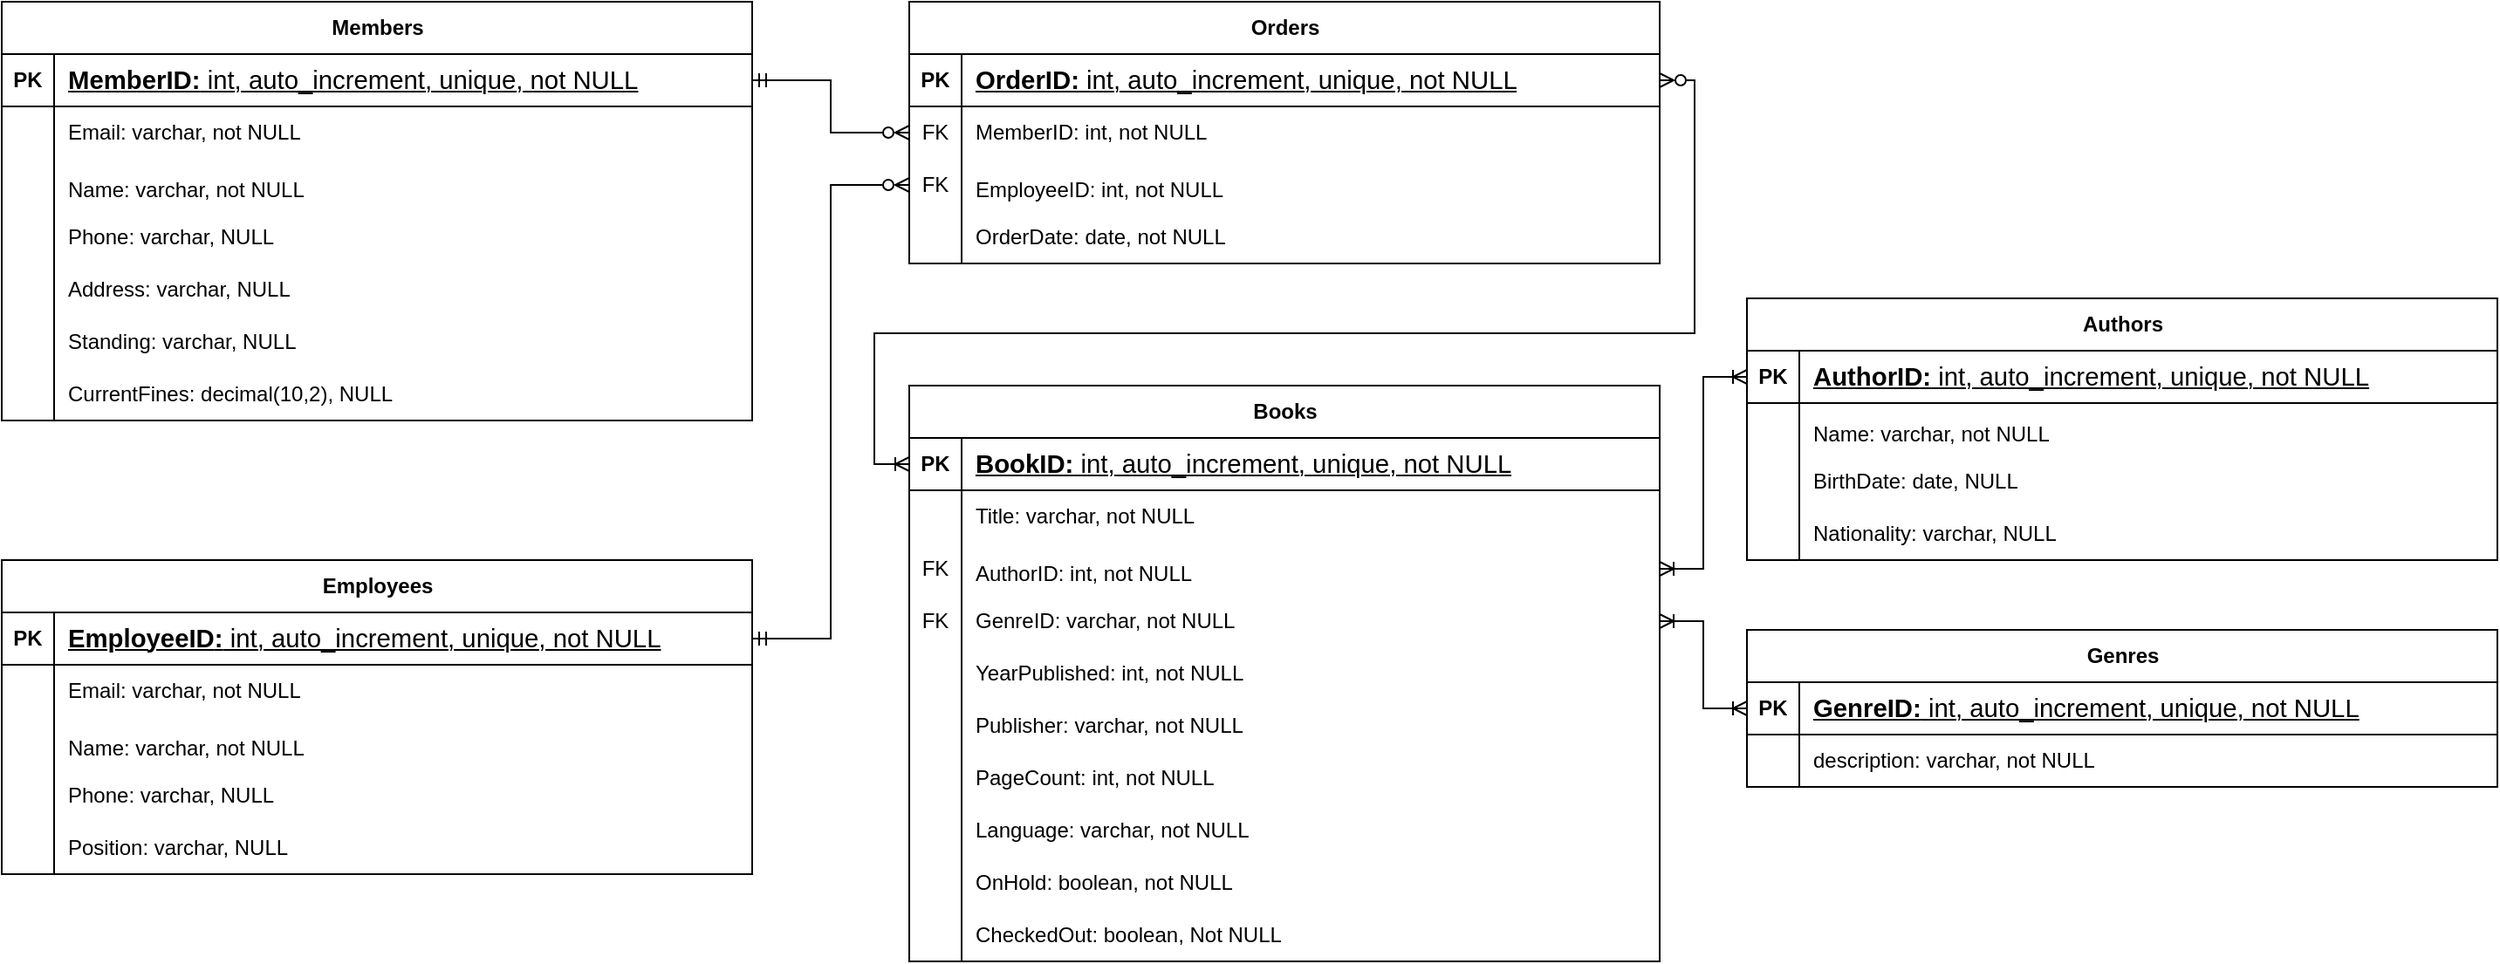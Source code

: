 <mxfile version="24.6.5" type="github">
  <diagram id="R2lEEEUBdFMjLlhIrx00" name="Page-1">
    <mxGraphModel dx="2385" dy="1515" grid="1" gridSize="10" guides="1" tooltips="1" connect="1" arrows="1" fold="1" page="1" pageScale="1" pageWidth="850" pageHeight="1100" math="0" shadow="0" extFonts="Permanent Marker^https://fonts.googleapis.com/css?family=Permanent+Marker">
      <root>
        <mxCell id="0" />
        <mxCell id="1" parent="0" />
        <mxCell id="vbSB18mK8hLBWBTp7DFj-2" value="Members" style="shape=table;startSize=30;container=1;collapsible=1;childLayout=tableLayout;fixedRows=1;rowLines=0;fontStyle=1;align=center;resizeLast=1;html=1;aspect=fixed;" vertex="1" parent="1">
          <mxGeometry x="40" y="40" width="430" height="240" as="geometry" />
        </mxCell>
        <mxCell id="vbSB18mK8hLBWBTp7DFj-3" value="" style="shape=tableRow;horizontal=0;startSize=0;swimlaneHead=0;swimlaneBody=0;fillColor=none;collapsible=0;dropTarget=0;points=[[0,0.5],[1,0.5]];portConstraint=eastwest;top=0;left=0;right=0;bottom=1;" vertex="1" parent="vbSB18mK8hLBWBTp7DFj-2">
          <mxGeometry y="30" width="430" height="30" as="geometry" />
        </mxCell>
        <mxCell id="vbSB18mK8hLBWBTp7DFj-4" value="PK" style="shape=partialRectangle;connectable=0;fillColor=none;top=0;left=0;bottom=0;right=0;fontStyle=1;overflow=hidden;whiteSpace=wrap;html=1;" vertex="1" parent="vbSB18mK8hLBWBTp7DFj-3">
          <mxGeometry width="30" height="30" as="geometry">
            <mxRectangle width="30" height="30" as="alternateBounds" />
          </mxGeometry>
        </mxCell>
        <mxCell id="vbSB18mK8hLBWBTp7DFj-5" value="&lt;span id=&quot;docs-internal-guid-040f6c87-7fff-a6c0-7e0f-c1a7b9ad7582&quot; style=&quot;font-weight:normal;&quot;&gt;&lt;span style=&quot;font-size: 11pt; font-family: Arial, sans-serif; background-color: transparent; font-weight: 700; font-variant-numeric: normal; font-variant-east-asian: normal; font-variant-alternates: normal; font-variant-position: normal; text-decoration-line: none; vertical-align: baseline; white-space-collapse: preserve;&quot;&gt;MemberID:&lt;/span&gt;&lt;span style=&quot;font-size: 11pt; font-family: Arial, sans-serif; background-color: transparent; font-variant-numeric: normal; font-variant-east-asian: normal; font-variant-alternates: normal; font-variant-position: normal; text-decoration-line: none; vertical-align: baseline; white-space-collapse: preserve;&quot;&gt; int, auto_increment, unique, not NULL&lt;/span&gt;&lt;/span&gt;" style="shape=partialRectangle;connectable=0;fillColor=none;top=0;left=0;bottom=0;right=0;align=left;spacingLeft=6;fontStyle=5;overflow=hidden;whiteSpace=wrap;html=1;" vertex="1" parent="vbSB18mK8hLBWBTp7DFj-3">
          <mxGeometry x="30" width="400" height="30" as="geometry">
            <mxRectangle width="400" height="30" as="alternateBounds" />
          </mxGeometry>
        </mxCell>
        <mxCell id="vbSB18mK8hLBWBTp7DFj-6" value="" style="shape=tableRow;horizontal=0;startSize=0;swimlaneHead=0;swimlaneBody=0;fillColor=none;collapsible=0;dropTarget=0;points=[[0,0.5],[1,0.5]];portConstraint=eastwest;top=0;left=0;right=0;bottom=0;" vertex="1" parent="vbSB18mK8hLBWBTp7DFj-2">
          <mxGeometry y="60" width="430" height="30" as="geometry" />
        </mxCell>
        <mxCell id="vbSB18mK8hLBWBTp7DFj-7" value="" style="shape=partialRectangle;connectable=0;fillColor=none;top=0;left=0;bottom=0;right=0;editable=1;overflow=hidden;whiteSpace=wrap;html=1;" vertex="1" parent="vbSB18mK8hLBWBTp7DFj-6">
          <mxGeometry width="30" height="30" as="geometry">
            <mxRectangle width="30" height="30" as="alternateBounds" />
          </mxGeometry>
        </mxCell>
        <mxCell id="vbSB18mK8hLBWBTp7DFj-8" value="Email: varchar, not NULL" style="shape=partialRectangle;connectable=0;fillColor=none;top=0;left=0;bottom=0;right=0;align=left;spacingLeft=6;overflow=hidden;whiteSpace=wrap;html=1;" vertex="1" parent="vbSB18mK8hLBWBTp7DFj-6">
          <mxGeometry x="30" width="400" height="30" as="geometry">
            <mxRectangle width="400" height="30" as="alternateBounds" />
          </mxGeometry>
        </mxCell>
        <mxCell id="vbSB18mK8hLBWBTp7DFj-9" value="" style="shape=tableRow;horizontal=0;startSize=0;swimlaneHead=0;swimlaneBody=0;fillColor=none;collapsible=0;dropTarget=0;points=[[0,0.5],[1,0.5]];portConstraint=eastwest;top=0;left=0;right=0;bottom=0;" vertex="1" parent="vbSB18mK8hLBWBTp7DFj-2">
          <mxGeometry y="90" width="430" height="30" as="geometry" />
        </mxCell>
        <mxCell id="vbSB18mK8hLBWBTp7DFj-10" value="" style="shape=partialRectangle;connectable=0;fillColor=none;top=0;left=0;bottom=0;right=0;editable=1;overflow=hidden;whiteSpace=wrap;html=1;" vertex="1" parent="vbSB18mK8hLBWBTp7DFj-9">
          <mxGeometry width="30" height="30" as="geometry">
            <mxRectangle width="30" height="30" as="alternateBounds" />
          </mxGeometry>
        </mxCell>
        <mxCell id="vbSB18mK8hLBWBTp7DFj-11" value="&lt;div&gt;Name: varchar, not NULL&lt;/div&gt;" style="shape=partialRectangle;connectable=0;fillColor=none;top=0;left=0;bottom=0;right=0;align=left;spacingLeft=6;overflow=hidden;whiteSpace=wrap;html=1;strokeWidth=1;spacing=2;spacingBottom=-6;" vertex="1" parent="vbSB18mK8hLBWBTp7DFj-9">
          <mxGeometry x="30" width="400" height="30" as="geometry">
            <mxRectangle width="400" height="30" as="alternateBounds" />
          </mxGeometry>
        </mxCell>
        <mxCell id="vbSB18mK8hLBWBTp7DFj-12" value="" style="shape=tableRow;horizontal=0;startSize=0;swimlaneHead=0;swimlaneBody=0;fillColor=none;collapsible=0;dropTarget=0;points=[[0,0.5],[1,0.5]];portConstraint=eastwest;top=0;left=0;right=0;bottom=0;" vertex="1" parent="vbSB18mK8hLBWBTp7DFj-2">
          <mxGeometry y="120" width="430" height="30" as="geometry" />
        </mxCell>
        <mxCell id="vbSB18mK8hLBWBTp7DFj-13" value="" style="shape=partialRectangle;connectable=0;fillColor=none;top=0;left=0;bottom=0;right=0;editable=1;overflow=hidden;whiteSpace=wrap;html=1;" vertex="1" parent="vbSB18mK8hLBWBTp7DFj-12">
          <mxGeometry width="30" height="30" as="geometry">
            <mxRectangle width="30" height="30" as="alternateBounds" />
          </mxGeometry>
        </mxCell>
        <mxCell id="vbSB18mK8hLBWBTp7DFj-14" value="&lt;div&gt;Phone: varchar, NULL&lt;/div&gt;" style="shape=partialRectangle;connectable=0;fillColor=none;top=0;left=0;bottom=0;right=0;align=left;spacingLeft=6;overflow=hidden;whiteSpace=wrap;html=1;" vertex="1" parent="vbSB18mK8hLBWBTp7DFj-12">
          <mxGeometry x="30" width="400" height="30" as="geometry">
            <mxRectangle width="400" height="30" as="alternateBounds" />
          </mxGeometry>
        </mxCell>
        <mxCell id="vbSB18mK8hLBWBTp7DFj-24" style="shape=tableRow;horizontal=0;startSize=0;swimlaneHead=0;swimlaneBody=0;fillColor=none;collapsible=0;dropTarget=0;points=[[0,0.5],[1,0.5]];portConstraint=eastwest;top=0;left=0;right=0;bottom=0;" vertex="1" parent="vbSB18mK8hLBWBTp7DFj-2">
          <mxGeometry y="150" width="430" height="30" as="geometry" />
        </mxCell>
        <mxCell id="vbSB18mK8hLBWBTp7DFj-25" style="shape=partialRectangle;connectable=0;fillColor=none;top=0;left=0;bottom=0;right=0;editable=1;overflow=hidden;whiteSpace=wrap;html=1;" vertex="1" parent="vbSB18mK8hLBWBTp7DFj-24">
          <mxGeometry width="30" height="30" as="geometry">
            <mxRectangle width="30" height="30" as="alternateBounds" />
          </mxGeometry>
        </mxCell>
        <mxCell id="vbSB18mK8hLBWBTp7DFj-26" value="&lt;div&gt;Address: varchar, NULL&lt;/div&gt;" style="shape=partialRectangle;connectable=0;fillColor=none;top=0;left=0;bottom=0;right=0;align=left;spacingLeft=6;overflow=hidden;whiteSpace=wrap;html=1;" vertex="1" parent="vbSB18mK8hLBWBTp7DFj-24">
          <mxGeometry x="30" width="400" height="30" as="geometry">
            <mxRectangle width="400" height="30" as="alternateBounds" />
          </mxGeometry>
        </mxCell>
        <mxCell id="vbSB18mK8hLBWBTp7DFj-21" style="shape=tableRow;horizontal=0;startSize=0;swimlaneHead=0;swimlaneBody=0;fillColor=none;collapsible=0;dropTarget=0;points=[[0,0.5],[1,0.5]];portConstraint=eastwest;top=0;left=0;right=0;bottom=0;" vertex="1" parent="vbSB18mK8hLBWBTp7DFj-2">
          <mxGeometry y="180" width="430" height="30" as="geometry" />
        </mxCell>
        <mxCell id="vbSB18mK8hLBWBTp7DFj-22" style="shape=partialRectangle;connectable=0;fillColor=none;top=0;left=0;bottom=0;right=0;editable=1;overflow=hidden;whiteSpace=wrap;html=1;" vertex="1" parent="vbSB18mK8hLBWBTp7DFj-21">
          <mxGeometry width="30" height="30" as="geometry">
            <mxRectangle width="30" height="30" as="alternateBounds" />
          </mxGeometry>
        </mxCell>
        <mxCell id="vbSB18mK8hLBWBTp7DFj-23" value="&lt;div&gt;Standing: varchar, NULL&lt;/div&gt;" style="shape=partialRectangle;connectable=0;fillColor=none;top=0;left=0;bottom=0;right=0;align=left;spacingLeft=6;overflow=hidden;whiteSpace=wrap;html=1;" vertex="1" parent="vbSB18mK8hLBWBTp7DFj-21">
          <mxGeometry x="30" width="400" height="30" as="geometry">
            <mxRectangle width="400" height="30" as="alternateBounds" />
          </mxGeometry>
        </mxCell>
        <mxCell id="vbSB18mK8hLBWBTp7DFj-18" style="shape=tableRow;horizontal=0;startSize=0;swimlaneHead=0;swimlaneBody=0;fillColor=none;collapsible=0;dropTarget=0;points=[[0,0.5],[1,0.5]];portConstraint=eastwest;top=0;left=0;right=0;bottom=0;" vertex="1" parent="vbSB18mK8hLBWBTp7DFj-2">
          <mxGeometry y="210" width="430" height="30" as="geometry" />
        </mxCell>
        <mxCell id="vbSB18mK8hLBWBTp7DFj-19" style="shape=partialRectangle;connectable=0;fillColor=none;top=0;left=0;bottom=0;right=0;editable=1;overflow=hidden;whiteSpace=wrap;html=1;" vertex="1" parent="vbSB18mK8hLBWBTp7DFj-18">
          <mxGeometry width="30" height="30" as="geometry">
            <mxRectangle width="30" height="30" as="alternateBounds" />
          </mxGeometry>
        </mxCell>
        <mxCell id="vbSB18mK8hLBWBTp7DFj-20" value="&lt;div&gt;CurrentFines: decimal(10,2), NULL&lt;/div&gt;" style="shape=partialRectangle;connectable=0;fillColor=none;top=0;left=0;bottom=0;right=0;align=left;spacingLeft=6;overflow=hidden;whiteSpace=wrap;html=1;" vertex="1" parent="vbSB18mK8hLBWBTp7DFj-18">
          <mxGeometry x="30" width="400" height="30" as="geometry">
            <mxRectangle width="400" height="30" as="alternateBounds" />
          </mxGeometry>
        </mxCell>
        <mxCell id="vbSB18mK8hLBWBTp7DFj-27" value="Employees" style="shape=table;startSize=30;container=1;collapsible=1;childLayout=tableLayout;fixedRows=1;rowLines=0;fontStyle=1;align=center;resizeLast=1;html=1;aspect=fixed;" vertex="1" parent="1">
          <mxGeometry x="40" y="360" width="430" height="180" as="geometry" />
        </mxCell>
        <mxCell id="vbSB18mK8hLBWBTp7DFj-28" value="" style="shape=tableRow;horizontal=0;startSize=0;swimlaneHead=0;swimlaneBody=0;fillColor=none;collapsible=0;dropTarget=0;points=[[0,0.5],[1,0.5]];portConstraint=eastwest;top=0;left=0;right=0;bottom=1;" vertex="1" parent="vbSB18mK8hLBWBTp7DFj-27">
          <mxGeometry y="30" width="430" height="30" as="geometry" />
        </mxCell>
        <mxCell id="vbSB18mK8hLBWBTp7DFj-29" value="PK" style="shape=partialRectangle;connectable=0;fillColor=none;top=0;left=0;bottom=0;right=0;fontStyle=1;overflow=hidden;whiteSpace=wrap;html=1;" vertex="1" parent="vbSB18mK8hLBWBTp7DFj-28">
          <mxGeometry width="30" height="30" as="geometry">
            <mxRectangle width="30" height="30" as="alternateBounds" />
          </mxGeometry>
        </mxCell>
        <mxCell id="vbSB18mK8hLBWBTp7DFj-30" value="&lt;span id=&quot;docs-internal-guid-040f6c87-7fff-a6c0-7e0f-c1a7b9ad7582&quot; style=&quot;font-weight:normal;&quot;&gt;&lt;span style=&quot;font-size: 11pt; font-family: Arial, sans-serif; background-color: transparent; font-weight: 700; font-variant-numeric: normal; font-variant-east-asian: normal; font-variant-alternates: normal; font-variant-position: normal; text-decoration-line: none; vertical-align: baseline; white-space-collapse: preserve;&quot;&gt;&lt;span id=&quot;docs-internal-guid-15669703-7fff-b992-0416-fc9284e39d56&quot; style=&quot;font-weight:normal;&quot;&gt;&lt;span style=&quot;font-size: 11pt; background-color: transparent; font-weight: 700; font-variant-numeric: normal; font-variant-east-asian: normal; font-variant-alternates: normal; font-variant-position: normal; text-decoration-line: none; vertical-align: baseline;&quot;&gt;EmployeeID&lt;/span&gt;&lt;/span&gt;:&lt;/span&gt;&lt;span style=&quot;font-size: 11pt; font-family: Arial, sans-serif; background-color: transparent; font-variant-numeric: normal; font-variant-east-asian: normal; font-variant-alternates: normal; font-variant-position: normal; text-decoration-line: none; vertical-align: baseline; white-space-collapse: preserve;&quot;&gt; int, auto_increment, unique, not NULL&lt;/span&gt;&lt;/span&gt;" style="shape=partialRectangle;connectable=0;fillColor=none;top=0;left=0;bottom=0;right=0;align=left;spacingLeft=6;fontStyle=5;overflow=hidden;whiteSpace=wrap;html=1;" vertex="1" parent="vbSB18mK8hLBWBTp7DFj-28">
          <mxGeometry x="30" width="400" height="30" as="geometry">
            <mxRectangle width="400" height="30" as="alternateBounds" />
          </mxGeometry>
        </mxCell>
        <mxCell id="vbSB18mK8hLBWBTp7DFj-31" value="" style="shape=tableRow;horizontal=0;startSize=0;swimlaneHead=0;swimlaneBody=0;fillColor=none;collapsible=0;dropTarget=0;points=[[0,0.5],[1,0.5]];portConstraint=eastwest;top=0;left=0;right=0;bottom=0;" vertex="1" parent="vbSB18mK8hLBWBTp7DFj-27">
          <mxGeometry y="60" width="430" height="30" as="geometry" />
        </mxCell>
        <mxCell id="vbSB18mK8hLBWBTp7DFj-32" value="" style="shape=partialRectangle;connectable=0;fillColor=none;top=0;left=0;bottom=0;right=0;editable=1;overflow=hidden;whiteSpace=wrap;html=1;" vertex="1" parent="vbSB18mK8hLBWBTp7DFj-31">
          <mxGeometry width="30" height="30" as="geometry">
            <mxRectangle width="30" height="30" as="alternateBounds" />
          </mxGeometry>
        </mxCell>
        <mxCell id="vbSB18mK8hLBWBTp7DFj-33" value="Email: varchar, not NULL" style="shape=partialRectangle;connectable=0;fillColor=none;top=0;left=0;bottom=0;right=0;align=left;spacingLeft=6;overflow=hidden;whiteSpace=wrap;html=1;" vertex="1" parent="vbSB18mK8hLBWBTp7DFj-31">
          <mxGeometry x="30" width="400" height="30" as="geometry">
            <mxRectangle width="400" height="30" as="alternateBounds" />
          </mxGeometry>
        </mxCell>
        <mxCell id="vbSB18mK8hLBWBTp7DFj-34" value="" style="shape=tableRow;horizontal=0;startSize=0;swimlaneHead=0;swimlaneBody=0;fillColor=none;collapsible=0;dropTarget=0;points=[[0,0.5],[1,0.5]];portConstraint=eastwest;top=0;left=0;right=0;bottom=0;" vertex="1" parent="vbSB18mK8hLBWBTp7DFj-27">
          <mxGeometry y="90" width="430" height="30" as="geometry" />
        </mxCell>
        <mxCell id="vbSB18mK8hLBWBTp7DFj-35" value="" style="shape=partialRectangle;connectable=0;fillColor=none;top=0;left=0;bottom=0;right=0;editable=1;overflow=hidden;whiteSpace=wrap;html=1;" vertex="1" parent="vbSB18mK8hLBWBTp7DFj-34">
          <mxGeometry width="30" height="30" as="geometry">
            <mxRectangle width="30" height="30" as="alternateBounds" />
          </mxGeometry>
        </mxCell>
        <mxCell id="vbSB18mK8hLBWBTp7DFj-36" value="&lt;div&gt;Name: varchar, not NULL&lt;/div&gt;" style="shape=partialRectangle;connectable=0;fillColor=none;top=0;left=0;bottom=0;right=0;align=left;spacingLeft=6;overflow=hidden;whiteSpace=wrap;html=1;strokeWidth=1;spacing=2;spacingBottom=-6;" vertex="1" parent="vbSB18mK8hLBWBTp7DFj-34">
          <mxGeometry x="30" width="400" height="30" as="geometry">
            <mxRectangle width="400" height="30" as="alternateBounds" />
          </mxGeometry>
        </mxCell>
        <mxCell id="vbSB18mK8hLBWBTp7DFj-37" value="" style="shape=tableRow;horizontal=0;startSize=0;swimlaneHead=0;swimlaneBody=0;fillColor=none;collapsible=0;dropTarget=0;points=[[0,0.5],[1,0.5]];portConstraint=eastwest;top=0;left=0;right=0;bottom=0;" vertex="1" parent="vbSB18mK8hLBWBTp7DFj-27">
          <mxGeometry y="120" width="430" height="30" as="geometry" />
        </mxCell>
        <mxCell id="vbSB18mK8hLBWBTp7DFj-38" value="" style="shape=partialRectangle;connectable=0;fillColor=none;top=0;left=0;bottom=0;right=0;editable=1;overflow=hidden;whiteSpace=wrap;html=1;" vertex="1" parent="vbSB18mK8hLBWBTp7DFj-37">
          <mxGeometry width="30" height="30" as="geometry">
            <mxRectangle width="30" height="30" as="alternateBounds" />
          </mxGeometry>
        </mxCell>
        <mxCell id="vbSB18mK8hLBWBTp7DFj-39" value="&lt;div&gt;Phone: varchar, NULL&lt;/div&gt;" style="shape=partialRectangle;connectable=0;fillColor=none;top=0;left=0;bottom=0;right=0;align=left;spacingLeft=6;overflow=hidden;whiteSpace=wrap;html=1;" vertex="1" parent="vbSB18mK8hLBWBTp7DFj-37">
          <mxGeometry x="30" width="400" height="30" as="geometry">
            <mxRectangle width="400" height="30" as="alternateBounds" />
          </mxGeometry>
        </mxCell>
        <mxCell id="vbSB18mK8hLBWBTp7DFj-40" style="shape=tableRow;horizontal=0;startSize=0;swimlaneHead=0;swimlaneBody=0;fillColor=none;collapsible=0;dropTarget=0;points=[[0,0.5],[1,0.5]];portConstraint=eastwest;top=0;left=0;right=0;bottom=0;" vertex="1" parent="vbSB18mK8hLBWBTp7DFj-27">
          <mxGeometry y="150" width="430" height="30" as="geometry" />
        </mxCell>
        <mxCell id="vbSB18mK8hLBWBTp7DFj-41" style="shape=partialRectangle;connectable=0;fillColor=none;top=0;left=0;bottom=0;right=0;editable=1;overflow=hidden;whiteSpace=wrap;html=1;" vertex="1" parent="vbSB18mK8hLBWBTp7DFj-40">
          <mxGeometry width="30" height="30" as="geometry">
            <mxRectangle width="30" height="30" as="alternateBounds" />
          </mxGeometry>
        </mxCell>
        <mxCell id="vbSB18mK8hLBWBTp7DFj-42" value="&lt;div&gt;Position: varchar, NULL&lt;/div&gt;" style="shape=partialRectangle;connectable=0;fillColor=none;top=0;left=0;bottom=0;right=0;align=left;spacingLeft=6;overflow=hidden;whiteSpace=wrap;html=1;" vertex="1" parent="vbSB18mK8hLBWBTp7DFj-40">
          <mxGeometry x="30" width="400" height="30" as="geometry">
            <mxRectangle width="400" height="30" as="alternateBounds" />
          </mxGeometry>
        </mxCell>
        <mxCell id="vbSB18mK8hLBWBTp7DFj-49" value="Orders" style="shape=table;startSize=30;container=1;collapsible=1;childLayout=tableLayout;fixedRows=1;rowLines=0;fontStyle=1;align=center;resizeLast=1;html=1;aspect=fixed;" vertex="1" parent="1">
          <mxGeometry x="560" y="40" width="430" height="150" as="geometry" />
        </mxCell>
        <mxCell id="vbSB18mK8hLBWBTp7DFj-50" value="" style="shape=tableRow;horizontal=0;startSize=0;swimlaneHead=0;swimlaneBody=0;fillColor=none;collapsible=0;dropTarget=0;points=[[0,0.5],[1,0.5]];portConstraint=eastwest;top=0;left=0;right=0;bottom=1;" vertex="1" parent="vbSB18mK8hLBWBTp7DFj-49">
          <mxGeometry y="30" width="430" height="30" as="geometry" />
        </mxCell>
        <mxCell id="vbSB18mK8hLBWBTp7DFj-51" value="PK" style="shape=partialRectangle;connectable=0;fillColor=none;top=0;left=0;bottom=0;right=0;fontStyle=1;overflow=hidden;whiteSpace=wrap;html=1;" vertex="1" parent="vbSB18mK8hLBWBTp7DFj-50">
          <mxGeometry width="30" height="30" as="geometry">
            <mxRectangle width="30" height="30" as="alternateBounds" />
          </mxGeometry>
        </mxCell>
        <mxCell id="vbSB18mK8hLBWBTp7DFj-52" value="&lt;span id=&quot;docs-internal-guid-040f6c87-7fff-a6c0-7e0f-c1a7b9ad7582&quot; style=&quot;font-weight:normal;&quot;&gt;&lt;span style=&quot;font-size: 11pt; font-family: Arial, sans-serif; background-color: transparent; font-weight: 700; font-variant-numeric: normal; font-variant-east-asian: normal; font-variant-alternates: normal; font-variant-position: normal; text-decoration-line: none; vertical-align: baseline; white-space-collapse: preserve;&quot;&gt;OrderID:&lt;/span&gt;&lt;span style=&quot;font-size: 11pt; font-family: Arial, sans-serif; background-color: transparent; font-variant-numeric: normal; font-variant-east-asian: normal; font-variant-alternates: normal; font-variant-position: normal; text-decoration-line: none; vertical-align: baseline; white-space-collapse: preserve;&quot;&gt; int, auto_increment, unique, not NULL&lt;/span&gt;&lt;/span&gt;" style="shape=partialRectangle;connectable=0;fillColor=none;top=0;left=0;bottom=0;right=0;align=left;spacingLeft=6;fontStyle=5;overflow=hidden;whiteSpace=wrap;html=1;" vertex="1" parent="vbSB18mK8hLBWBTp7DFj-50">
          <mxGeometry x="30" width="400" height="30" as="geometry">
            <mxRectangle width="400" height="30" as="alternateBounds" />
          </mxGeometry>
        </mxCell>
        <mxCell id="vbSB18mK8hLBWBTp7DFj-53" value="" style="shape=tableRow;horizontal=0;startSize=0;swimlaneHead=0;swimlaneBody=0;fillColor=none;collapsible=0;dropTarget=0;points=[[0,0.5],[1,0.5]];portConstraint=eastwest;top=0;left=0;right=0;bottom=0;" vertex="1" parent="vbSB18mK8hLBWBTp7DFj-49">
          <mxGeometry y="60" width="430" height="30" as="geometry" />
        </mxCell>
        <mxCell id="vbSB18mK8hLBWBTp7DFj-54" value="FK" style="shape=partialRectangle;connectable=0;fillColor=none;top=0;left=0;bottom=0;right=0;editable=1;overflow=hidden;whiteSpace=wrap;html=1;" vertex="1" parent="vbSB18mK8hLBWBTp7DFj-53">
          <mxGeometry width="30" height="30" as="geometry">
            <mxRectangle width="30" height="30" as="alternateBounds" />
          </mxGeometry>
        </mxCell>
        <mxCell id="vbSB18mK8hLBWBTp7DFj-55" value="&lt;div&gt;MemberID: int, not NULL&lt;/div&gt;" style="shape=partialRectangle;connectable=0;fillColor=none;top=0;left=0;bottom=0;right=0;align=left;spacingLeft=6;overflow=hidden;whiteSpace=wrap;html=1;" vertex="1" parent="vbSB18mK8hLBWBTp7DFj-53">
          <mxGeometry x="30" width="400" height="30" as="geometry">
            <mxRectangle width="400" height="30" as="alternateBounds" />
          </mxGeometry>
        </mxCell>
        <mxCell id="vbSB18mK8hLBWBTp7DFj-56" value="" style="shape=tableRow;horizontal=0;startSize=0;swimlaneHead=0;swimlaneBody=0;fillColor=none;collapsible=0;dropTarget=0;points=[[0,0.5],[1,0.5]];portConstraint=eastwest;top=0;left=0;right=0;bottom=0;" vertex="1" parent="vbSB18mK8hLBWBTp7DFj-49">
          <mxGeometry y="90" width="430" height="30" as="geometry" />
        </mxCell>
        <mxCell id="vbSB18mK8hLBWBTp7DFj-57" value="FK" style="shape=partialRectangle;connectable=0;fillColor=none;top=0;left=0;bottom=0;right=0;editable=1;overflow=hidden;whiteSpace=wrap;html=1;" vertex="1" parent="vbSB18mK8hLBWBTp7DFj-56">
          <mxGeometry width="30" height="30" as="geometry">
            <mxRectangle width="30" height="30" as="alternateBounds" />
          </mxGeometry>
        </mxCell>
        <mxCell id="vbSB18mK8hLBWBTp7DFj-58" value="&lt;div&gt;EmployeeID: int, not NULL&lt;/div&gt;" style="shape=partialRectangle;connectable=0;fillColor=none;top=0;left=0;bottom=0;right=0;align=left;spacingLeft=6;overflow=hidden;whiteSpace=wrap;html=1;strokeWidth=1;spacing=2;spacingBottom=-6;" vertex="1" parent="vbSB18mK8hLBWBTp7DFj-56">
          <mxGeometry x="30" width="400" height="30" as="geometry">
            <mxRectangle width="400" height="30" as="alternateBounds" />
          </mxGeometry>
        </mxCell>
        <mxCell id="vbSB18mK8hLBWBTp7DFj-59" value="" style="shape=tableRow;horizontal=0;startSize=0;swimlaneHead=0;swimlaneBody=0;fillColor=none;collapsible=0;dropTarget=0;points=[[0,0.5],[1,0.5]];portConstraint=eastwest;top=0;left=0;right=0;bottom=0;" vertex="1" parent="vbSB18mK8hLBWBTp7DFj-49">
          <mxGeometry y="120" width="430" height="30" as="geometry" />
        </mxCell>
        <mxCell id="vbSB18mK8hLBWBTp7DFj-60" value="" style="shape=partialRectangle;connectable=0;fillColor=none;top=0;left=0;bottom=0;right=0;editable=1;overflow=hidden;whiteSpace=wrap;html=1;" vertex="1" parent="vbSB18mK8hLBWBTp7DFj-59">
          <mxGeometry width="30" height="30" as="geometry">
            <mxRectangle width="30" height="30" as="alternateBounds" />
          </mxGeometry>
        </mxCell>
        <mxCell id="vbSB18mK8hLBWBTp7DFj-61" value="&lt;div&gt;OrderDate: date, not NULL&lt;/div&gt;" style="shape=partialRectangle;connectable=0;fillColor=none;top=0;left=0;bottom=0;right=0;align=left;spacingLeft=6;overflow=hidden;whiteSpace=wrap;html=1;" vertex="1" parent="vbSB18mK8hLBWBTp7DFj-59">
          <mxGeometry x="30" width="400" height="30" as="geometry">
            <mxRectangle width="400" height="30" as="alternateBounds" />
          </mxGeometry>
        </mxCell>
        <mxCell id="vbSB18mK8hLBWBTp7DFj-71" value="Books" style="shape=table;startSize=30;container=1;collapsible=1;childLayout=tableLayout;fixedRows=1;rowLines=0;fontStyle=1;align=center;resizeLast=1;html=1;aspect=fixed;" vertex="1" parent="1">
          <mxGeometry x="560" y="260" width="430" height="330" as="geometry" />
        </mxCell>
        <mxCell id="vbSB18mK8hLBWBTp7DFj-72" value="" style="shape=tableRow;horizontal=0;startSize=0;swimlaneHead=0;swimlaneBody=0;fillColor=none;collapsible=0;dropTarget=0;points=[[0,0.5],[1,0.5]];portConstraint=eastwest;top=0;left=0;right=0;bottom=1;" vertex="1" parent="vbSB18mK8hLBWBTp7DFj-71">
          <mxGeometry y="30" width="430" height="30" as="geometry" />
        </mxCell>
        <mxCell id="vbSB18mK8hLBWBTp7DFj-73" value="PK" style="shape=partialRectangle;connectable=0;fillColor=none;top=0;left=0;bottom=0;right=0;fontStyle=1;overflow=hidden;whiteSpace=wrap;html=1;" vertex="1" parent="vbSB18mK8hLBWBTp7DFj-72">
          <mxGeometry width="30" height="30" as="geometry">
            <mxRectangle width="30" height="30" as="alternateBounds" />
          </mxGeometry>
        </mxCell>
        <mxCell id="vbSB18mK8hLBWBTp7DFj-74" value="&lt;span id=&quot;docs-internal-guid-040f6c87-7fff-a6c0-7e0f-c1a7b9ad7582&quot; style=&quot;font-weight:normal;&quot;&gt;&lt;span style=&quot;font-size: 11pt; font-family: Arial, sans-serif; background-color: transparent; font-weight: 700; font-variant-numeric: normal; font-variant-east-asian: normal; font-variant-alternates: normal; font-variant-position: normal; text-decoration-line: none; vertical-align: baseline; white-space-collapse: preserve;&quot;&gt;BookID:&lt;/span&gt;&lt;span style=&quot;font-size: 11pt; font-family: Arial, sans-serif; background-color: transparent; font-variant-numeric: normal; font-variant-east-asian: normal; font-variant-alternates: normal; font-variant-position: normal; text-decoration-line: none; vertical-align: baseline; white-space-collapse: preserve;&quot;&gt; int, auto_increment, unique, not NULL&lt;/span&gt;&lt;/span&gt;" style="shape=partialRectangle;connectable=0;fillColor=none;top=0;left=0;bottom=0;right=0;align=left;spacingLeft=6;fontStyle=5;overflow=hidden;whiteSpace=wrap;html=1;" vertex="1" parent="vbSB18mK8hLBWBTp7DFj-72">
          <mxGeometry x="30" width="400" height="30" as="geometry">
            <mxRectangle width="400" height="30" as="alternateBounds" />
          </mxGeometry>
        </mxCell>
        <mxCell id="vbSB18mK8hLBWBTp7DFj-75" value="" style="shape=tableRow;horizontal=0;startSize=0;swimlaneHead=0;swimlaneBody=0;fillColor=none;collapsible=0;dropTarget=0;points=[[0,0.5],[1,0.5]];portConstraint=eastwest;top=0;left=0;right=0;bottom=0;" vertex="1" parent="vbSB18mK8hLBWBTp7DFj-71">
          <mxGeometry y="60" width="430" height="30" as="geometry" />
        </mxCell>
        <mxCell id="vbSB18mK8hLBWBTp7DFj-76" value="" style="shape=partialRectangle;connectable=0;fillColor=none;top=0;left=0;bottom=0;right=0;editable=1;overflow=hidden;whiteSpace=wrap;html=1;" vertex="1" parent="vbSB18mK8hLBWBTp7DFj-75">
          <mxGeometry width="30" height="30" as="geometry">
            <mxRectangle width="30" height="30" as="alternateBounds" />
          </mxGeometry>
        </mxCell>
        <mxCell id="vbSB18mK8hLBWBTp7DFj-77" value="&lt;div&gt;Title: varchar, not NULL&lt;/div&gt;" style="shape=partialRectangle;connectable=0;fillColor=none;top=0;left=0;bottom=0;right=0;align=left;spacingLeft=6;overflow=hidden;whiteSpace=wrap;html=1;" vertex="1" parent="vbSB18mK8hLBWBTp7DFj-75">
          <mxGeometry x="30" width="400" height="30" as="geometry">
            <mxRectangle width="400" height="30" as="alternateBounds" />
          </mxGeometry>
        </mxCell>
        <mxCell id="vbSB18mK8hLBWBTp7DFj-78" value="" style="shape=tableRow;horizontal=0;startSize=0;swimlaneHead=0;swimlaneBody=0;fillColor=none;collapsible=0;dropTarget=0;points=[[0,0.5],[1,0.5]];portConstraint=eastwest;top=0;left=0;right=0;bottom=0;" vertex="1" parent="vbSB18mK8hLBWBTp7DFj-71">
          <mxGeometry y="90" width="430" height="30" as="geometry" />
        </mxCell>
        <mxCell id="vbSB18mK8hLBWBTp7DFj-79" value="FK" style="shape=partialRectangle;connectable=0;fillColor=none;top=0;left=0;bottom=0;right=0;editable=1;overflow=hidden;whiteSpace=wrap;html=1;" vertex="1" parent="vbSB18mK8hLBWBTp7DFj-78">
          <mxGeometry width="30" height="30" as="geometry">
            <mxRectangle width="30" height="30" as="alternateBounds" />
          </mxGeometry>
        </mxCell>
        <mxCell id="vbSB18mK8hLBWBTp7DFj-80" value="&lt;div&gt;AuthorID: int, not NULL&lt;/div&gt;" style="shape=partialRectangle;connectable=0;fillColor=none;top=0;left=0;bottom=0;right=0;align=left;spacingLeft=6;overflow=hidden;whiteSpace=wrap;html=1;strokeWidth=1;spacing=2;spacingBottom=-6;" vertex="1" parent="vbSB18mK8hLBWBTp7DFj-78">
          <mxGeometry x="30" width="400" height="30" as="geometry">
            <mxRectangle width="400" height="30" as="alternateBounds" />
          </mxGeometry>
        </mxCell>
        <mxCell id="vbSB18mK8hLBWBTp7DFj-81" value="" style="shape=tableRow;horizontal=0;startSize=0;swimlaneHead=0;swimlaneBody=0;fillColor=none;collapsible=0;dropTarget=0;points=[[0,0.5],[1,0.5]];portConstraint=eastwest;top=0;left=0;right=0;bottom=0;" vertex="1" parent="vbSB18mK8hLBWBTp7DFj-71">
          <mxGeometry y="120" width="430" height="30" as="geometry" />
        </mxCell>
        <mxCell id="vbSB18mK8hLBWBTp7DFj-82" value="FK" style="shape=partialRectangle;connectable=0;fillColor=none;top=0;left=0;bottom=0;right=0;editable=1;overflow=hidden;whiteSpace=wrap;html=1;" vertex="1" parent="vbSB18mK8hLBWBTp7DFj-81">
          <mxGeometry width="30" height="30" as="geometry">
            <mxRectangle width="30" height="30" as="alternateBounds" />
          </mxGeometry>
        </mxCell>
        <mxCell id="vbSB18mK8hLBWBTp7DFj-83" value="&lt;div&gt;GenreID: varchar, not NULL&lt;/div&gt;" style="shape=partialRectangle;connectable=0;fillColor=none;top=0;left=0;bottom=0;right=0;align=left;spacingLeft=6;overflow=hidden;whiteSpace=wrap;html=1;" vertex="1" parent="vbSB18mK8hLBWBTp7DFj-81">
          <mxGeometry x="30" width="400" height="30" as="geometry">
            <mxRectangle width="400" height="30" as="alternateBounds" />
          </mxGeometry>
        </mxCell>
        <mxCell id="vbSB18mK8hLBWBTp7DFj-84" style="shape=tableRow;horizontal=0;startSize=0;swimlaneHead=0;swimlaneBody=0;fillColor=none;collapsible=0;dropTarget=0;points=[[0,0.5],[1,0.5]];portConstraint=eastwest;top=0;left=0;right=0;bottom=0;" vertex="1" parent="vbSB18mK8hLBWBTp7DFj-71">
          <mxGeometry y="150" width="430" height="30" as="geometry" />
        </mxCell>
        <mxCell id="vbSB18mK8hLBWBTp7DFj-85" style="shape=partialRectangle;connectable=0;fillColor=none;top=0;left=0;bottom=0;right=0;editable=1;overflow=hidden;whiteSpace=wrap;html=1;" vertex="1" parent="vbSB18mK8hLBWBTp7DFj-84">
          <mxGeometry width="30" height="30" as="geometry">
            <mxRectangle width="30" height="30" as="alternateBounds" />
          </mxGeometry>
        </mxCell>
        <mxCell id="vbSB18mK8hLBWBTp7DFj-86" value="&lt;div&gt;YearPublished: int, not NULL&lt;/div&gt;" style="shape=partialRectangle;connectable=0;fillColor=none;top=0;left=0;bottom=0;right=0;align=left;spacingLeft=6;overflow=hidden;whiteSpace=wrap;html=1;" vertex="1" parent="vbSB18mK8hLBWBTp7DFj-84">
          <mxGeometry x="30" width="400" height="30" as="geometry">
            <mxRectangle width="400" height="30" as="alternateBounds" />
          </mxGeometry>
        </mxCell>
        <mxCell id="vbSB18mK8hLBWBTp7DFj-87" style="shape=tableRow;horizontal=0;startSize=0;swimlaneHead=0;swimlaneBody=0;fillColor=none;collapsible=0;dropTarget=0;points=[[0,0.5],[1,0.5]];portConstraint=eastwest;top=0;left=0;right=0;bottom=0;" vertex="1" parent="vbSB18mK8hLBWBTp7DFj-71">
          <mxGeometry y="180" width="430" height="30" as="geometry" />
        </mxCell>
        <mxCell id="vbSB18mK8hLBWBTp7DFj-88" style="shape=partialRectangle;connectable=0;fillColor=none;top=0;left=0;bottom=0;right=0;editable=1;overflow=hidden;whiteSpace=wrap;html=1;" vertex="1" parent="vbSB18mK8hLBWBTp7DFj-87">
          <mxGeometry width="30" height="30" as="geometry">
            <mxRectangle width="30" height="30" as="alternateBounds" />
          </mxGeometry>
        </mxCell>
        <mxCell id="vbSB18mK8hLBWBTp7DFj-89" value="&lt;div&gt;Publisher: varchar, not NULL&lt;/div&gt;" style="shape=partialRectangle;connectable=0;fillColor=none;top=0;left=0;bottom=0;right=0;align=left;spacingLeft=6;overflow=hidden;whiteSpace=wrap;html=1;" vertex="1" parent="vbSB18mK8hLBWBTp7DFj-87">
          <mxGeometry x="30" width="400" height="30" as="geometry">
            <mxRectangle width="400" height="30" as="alternateBounds" />
          </mxGeometry>
        </mxCell>
        <mxCell id="vbSB18mK8hLBWBTp7DFj-90" style="shape=tableRow;horizontal=0;startSize=0;swimlaneHead=0;swimlaneBody=0;fillColor=none;collapsible=0;dropTarget=0;points=[[0,0.5],[1,0.5]];portConstraint=eastwest;top=0;left=0;right=0;bottom=0;" vertex="1" parent="vbSB18mK8hLBWBTp7DFj-71">
          <mxGeometry y="210" width="430" height="30" as="geometry" />
        </mxCell>
        <mxCell id="vbSB18mK8hLBWBTp7DFj-91" style="shape=partialRectangle;connectable=0;fillColor=none;top=0;left=0;bottom=0;right=0;editable=1;overflow=hidden;whiteSpace=wrap;html=1;" vertex="1" parent="vbSB18mK8hLBWBTp7DFj-90">
          <mxGeometry width="30" height="30" as="geometry">
            <mxRectangle width="30" height="30" as="alternateBounds" />
          </mxGeometry>
        </mxCell>
        <mxCell id="vbSB18mK8hLBWBTp7DFj-92" value="&lt;div&gt;PageCount: int, not NULL&lt;/div&gt;" style="shape=partialRectangle;connectable=0;fillColor=none;top=0;left=0;bottom=0;right=0;align=left;spacingLeft=6;overflow=hidden;whiteSpace=wrap;html=1;" vertex="1" parent="vbSB18mK8hLBWBTp7DFj-90">
          <mxGeometry x="30" width="400" height="30" as="geometry">
            <mxRectangle width="400" height="30" as="alternateBounds" />
          </mxGeometry>
        </mxCell>
        <mxCell id="vbSB18mK8hLBWBTp7DFj-190" style="shape=tableRow;horizontal=0;startSize=0;swimlaneHead=0;swimlaneBody=0;fillColor=none;collapsible=0;dropTarget=0;points=[[0,0.5],[1,0.5]];portConstraint=eastwest;top=0;left=0;right=0;bottom=0;" vertex="1" parent="vbSB18mK8hLBWBTp7DFj-71">
          <mxGeometry y="240" width="430" height="30" as="geometry" />
        </mxCell>
        <mxCell id="vbSB18mK8hLBWBTp7DFj-191" style="shape=partialRectangle;connectable=0;fillColor=none;top=0;left=0;bottom=0;right=0;editable=1;overflow=hidden;whiteSpace=wrap;html=1;" vertex="1" parent="vbSB18mK8hLBWBTp7DFj-190">
          <mxGeometry width="30" height="30" as="geometry">
            <mxRectangle width="30" height="30" as="alternateBounds" />
          </mxGeometry>
        </mxCell>
        <mxCell id="vbSB18mK8hLBWBTp7DFj-192" value="&lt;div&gt;Language: varchar, not NULL&lt;/div&gt;" style="shape=partialRectangle;connectable=0;fillColor=none;top=0;left=0;bottom=0;right=0;align=left;spacingLeft=6;overflow=hidden;whiteSpace=wrap;html=1;" vertex="1" parent="vbSB18mK8hLBWBTp7DFj-190">
          <mxGeometry x="30" width="400" height="30" as="geometry">
            <mxRectangle width="400" height="30" as="alternateBounds" />
          </mxGeometry>
        </mxCell>
        <mxCell id="vbSB18mK8hLBWBTp7DFj-199" style="shape=tableRow;horizontal=0;startSize=0;swimlaneHead=0;swimlaneBody=0;fillColor=none;collapsible=0;dropTarget=0;points=[[0,0.5],[1,0.5]];portConstraint=eastwest;top=0;left=0;right=0;bottom=0;" vertex="1" parent="vbSB18mK8hLBWBTp7DFj-71">
          <mxGeometry y="270" width="430" height="30" as="geometry" />
        </mxCell>
        <mxCell id="vbSB18mK8hLBWBTp7DFj-200" style="shape=partialRectangle;connectable=0;fillColor=none;top=0;left=0;bottom=0;right=0;editable=1;overflow=hidden;whiteSpace=wrap;html=1;" vertex="1" parent="vbSB18mK8hLBWBTp7DFj-199">
          <mxGeometry width="30" height="30" as="geometry">
            <mxRectangle width="30" height="30" as="alternateBounds" />
          </mxGeometry>
        </mxCell>
        <mxCell id="vbSB18mK8hLBWBTp7DFj-201" value="OnHold: boolean, not NULL" style="shape=partialRectangle;connectable=0;fillColor=none;top=0;left=0;bottom=0;right=0;align=left;spacingLeft=6;overflow=hidden;whiteSpace=wrap;html=1;" vertex="1" parent="vbSB18mK8hLBWBTp7DFj-199">
          <mxGeometry x="30" width="400" height="30" as="geometry">
            <mxRectangle width="400" height="30" as="alternateBounds" />
          </mxGeometry>
        </mxCell>
        <mxCell id="vbSB18mK8hLBWBTp7DFj-196" style="shape=tableRow;horizontal=0;startSize=0;swimlaneHead=0;swimlaneBody=0;fillColor=none;collapsible=0;dropTarget=0;points=[[0,0.5],[1,0.5]];portConstraint=eastwest;top=0;left=0;right=0;bottom=0;" vertex="1" parent="vbSB18mK8hLBWBTp7DFj-71">
          <mxGeometry y="300" width="430" height="30" as="geometry" />
        </mxCell>
        <mxCell id="vbSB18mK8hLBWBTp7DFj-197" style="shape=partialRectangle;connectable=0;fillColor=none;top=0;left=0;bottom=0;right=0;editable=1;overflow=hidden;whiteSpace=wrap;html=1;" vertex="1" parent="vbSB18mK8hLBWBTp7DFj-196">
          <mxGeometry width="30" height="30" as="geometry">
            <mxRectangle width="30" height="30" as="alternateBounds" />
          </mxGeometry>
        </mxCell>
        <mxCell id="vbSB18mK8hLBWBTp7DFj-198" value="&lt;div&gt;CheckedOut: boolean, Not NULL&lt;/div&gt;" style="shape=partialRectangle;connectable=0;fillColor=none;top=0;left=0;bottom=0;right=0;align=left;spacingLeft=6;overflow=hidden;whiteSpace=wrap;html=1;" vertex="1" parent="vbSB18mK8hLBWBTp7DFj-196">
          <mxGeometry x="30" width="400" height="30" as="geometry">
            <mxRectangle width="400" height="30" as="alternateBounds" />
          </mxGeometry>
        </mxCell>
        <mxCell id="vbSB18mK8hLBWBTp7DFj-137" value="Authors" style="shape=table;startSize=30;container=1;collapsible=1;childLayout=tableLayout;fixedRows=1;rowLines=0;fontStyle=1;align=center;resizeLast=1;html=1;aspect=fixed;" vertex="1" parent="1">
          <mxGeometry x="1040" y="210" width="430" height="150" as="geometry" />
        </mxCell>
        <mxCell id="vbSB18mK8hLBWBTp7DFj-138" value="" style="shape=tableRow;horizontal=0;startSize=0;swimlaneHead=0;swimlaneBody=0;fillColor=none;collapsible=0;dropTarget=0;points=[[0,0.5],[1,0.5]];portConstraint=eastwest;top=0;left=0;right=0;bottom=1;" vertex="1" parent="vbSB18mK8hLBWBTp7DFj-137">
          <mxGeometry y="30" width="430" height="30" as="geometry" />
        </mxCell>
        <mxCell id="vbSB18mK8hLBWBTp7DFj-139" value="PK" style="shape=partialRectangle;connectable=0;fillColor=none;top=0;left=0;bottom=0;right=0;fontStyle=1;overflow=hidden;whiteSpace=wrap;html=1;" vertex="1" parent="vbSB18mK8hLBWBTp7DFj-138">
          <mxGeometry width="30" height="30" as="geometry">
            <mxRectangle width="30" height="30" as="alternateBounds" />
          </mxGeometry>
        </mxCell>
        <mxCell id="vbSB18mK8hLBWBTp7DFj-140" value="&lt;span id=&quot;docs-internal-guid-040f6c87-7fff-a6c0-7e0f-c1a7b9ad7582&quot; style=&quot;font-weight:normal;&quot;&gt;&lt;span style=&quot;font-size: 11pt; font-family: Arial, sans-serif; background-color: transparent; font-weight: 700; font-variant-numeric: normal; font-variant-east-asian: normal; font-variant-alternates: normal; font-variant-position: normal; text-decoration-line: none; vertical-align: baseline; white-space-collapse: preserve;&quot;&gt;AuthorID:&lt;/span&gt;&lt;span style=&quot;font-size: 11pt; font-family: Arial, sans-serif; background-color: transparent; font-variant-numeric: normal; font-variant-east-asian: normal; font-variant-alternates: normal; font-variant-position: normal; text-decoration-line: none; vertical-align: baseline; white-space-collapse: preserve;&quot;&gt; int, auto_increment, unique, not NULL&lt;/span&gt;&lt;/span&gt;" style="shape=partialRectangle;connectable=0;fillColor=none;top=0;left=0;bottom=0;right=0;align=left;spacingLeft=6;fontStyle=5;overflow=hidden;whiteSpace=wrap;html=1;" vertex="1" parent="vbSB18mK8hLBWBTp7DFj-138">
          <mxGeometry x="30" width="400" height="30" as="geometry">
            <mxRectangle width="400" height="30" as="alternateBounds" />
          </mxGeometry>
        </mxCell>
        <mxCell id="vbSB18mK8hLBWBTp7DFj-144" value="" style="shape=tableRow;horizontal=0;startSize=0;swimlaneHead=0;swimlaneBody=0;fillColor=none;collapsible=0;dropTarget=0;points=[[0,0.5],[1,0.5]];portConstraint=eastwest;top=0;left=0;right=0;bottom=0;" vertex="1" parent="vbSB18mK8hLBWBTp7DFj-137">
          <mxGeometry y="60" width="430" height="30" as="geometry" />
        </mxCell>
        <mxCell id="vbSB18mK8hLBWBTp7DFj-145" value="" style="shape=partialRectangle;connectable=0;fillColor=none;top=0;left=0;bottom=0;right=0;editable=1;overflow=hidden;whiteSpace=wrap;html=1;" vertex="1" parent="vbSB18mK8hLBWBTp7DFj-144">
          <mxGeometry width="30" height="30" as="geometry">
            <mxRectangle width="30" height="30" as="alternateBounds" />
          </mxGeometry>
        </mxCell>
        <mxCell id="vbSB18mK8hLBWBTp7DFj-146" value="&lt;div&gt;Name: varchar, not NULL&lt;/div&gt;" style="shape=partialRectangle;connectable=0;fillColor=none;top=0;left=0;bottom=0;right=0;align=left;spacingLeft=6;overflow=hidden;whiteSpace=wrap;html=1;strokeWidth=1;spacing=2;spacingBottom=-6;" vertex="1" parent="vbSB18mK8hLBWBTp7DFj-144">
          <mxGeometry x="30" width="400" height="30" as="geometry">
            <mxRectangle width="400" height="30" as="alternateBounds" />
          </mxGeometry>
        </mxCell>
        <mxCell id="vbSB18mK8hLBWBTp7DFj-147" value="" style="shape=tableRow;horizontal=0;startSize=0;swimlaneHead=0;swimlaneBody=0;fillColor=none;collapsible=0;dropTarget=0;points=[[0,0.5],[1,0.5]];portConstraint=eastwest;top=0;left=0;right=0;bottom=0;" vertex="1" parent="vbSB18mK8hLBWBTp7DFj-137">
          <mxGeometry y="90" width="430" height="30" as="geometry" />
        </mxCell>
        <mxCell id="vbSB18mK8hLBWBTp7DFj-148" value="" style="shape=partialRectangle;connectable=0;fillColor=none;top=0;left=0;bottom=0;right=0;editable=1;overflow=hidden;whiteSpace=wrap;html=1;" vertex="1" parent="vbSB18mK8hLBWBTp7DFj-147">
          <mxGeometry width="30" height="30" as="geometry">
            <mxRectangle width="30" height="30" as="alternateBounds" />
          </mxGeometry>
        </mxCell>
        <mxCell id="vbSB18mK8hLBWBTp7DFj-149" value="&lt;div&gt;BirthDate: date, NULL&lt;/div&gt;" style="shape=partialRectangle;connectable=0;fillColor=none;top=0;left=0;bottom=0;right=0;align=left;spacingLeft=6;overflow=hidden;whiteSpace=wrap;html=1;" vertex="1" parent="vbSB18mK8hLBWBTp7DFj-147">
          <mxGeometry x="30" width="400" height="30" as="geometry">
            <mxRectangle width="400" height="30" as="alternateBounds" />
          </mxGeometry>
        </mxCell>
        <mxCell id="vbSB18mK8hLBWBTp7DFj-150" style="shape=tableRow;horizontal=0;startSize=0;swimlaneHead=0;swimlaneBody=0;fillColor=none;collapsible=0;dropTarget=0;points=[[0,0.5],[1,0.5]];portConstraint=eastwest;top=0;left=0;right=0;bottom=0;" vertex="1" parent="vbSB18mK8hLBWBTp7DFj-137">
          <mxGeometry y="120" width="430" height="30" as="geometry" />
        </mxCell>
        <mxCell id="vbSB18mK8hLBWBTp7DFj-151" style="shape=partialRectangle;connectable=0;fillColor=none;top=0;left=0;bottom=0;right=0;editable=1;overflow=hidden;whiteSpace=wrap;html=1;" vertex="1" parent="vbSB18mK8hLBWBTp7DFj-150">
          <mxGeometry width="30" height="30" as="geometry">
            <mxRectangle width="30" height="30" as="alternateBounds" />
          </mxGeometry>
        </mxCell>
        <mxCell id="vbSB18mK8hLBWBTp7DFj-152" value="&lt;div&gt;Nationality: varchar, NULL&lt;/div&gt;" style="shape=partialRectangle;connectable=0;fillColor=none;top=0;left=0;bottom=0;right=0;align=left;spacingLeft=6;overflow=hidden;whiteSpace=wrap;html=1;" vertex="1" parent="vbSB18mK8hLBWBTp7DFj-150">
          <mxGeometry x="30" width="400" height="30" as="geometry">
            <mxRectangle width="400" height="30" as="alternateBounds" />
          </mxGeometry>
        </mxCell>
        <mxCell id="vbSB18mK8hLBWBTp7DFj-159" value="Genres" style="shape=table;startSize=30;container=1;collapsible=1;childLayout=tableLayout;fixedRows=1;rowLines=0;fontStyle=1;align=center;resizeLast=1;html=1;aspect=fixed;" vertex="1" parent="1">
          <mxGeometry x="1040" y="400" width="430" height="90" as="geometry" />
        </mxCell>
        <mxCell id="vbSB18mK8hLBWBTp7DFj-160" value="" style="shape=tableRow;horizontal=0;startSize=0;swimlaneHead=0;swimlaneBody=0;fillColor=none;collapsible=0;dropTarget=0;points=[[0,0.5],[1,0.5]];portConstraint=eastwest;top=0;left=0;right=0;bottom=1;" vertex="1" parent="vbSB18mK8hLBWBTp7DFj-159">
          <mxGeometry y="30" width="430" height="30" as="geometry" />
        </mxCell>
        <mxCell id="vbSB18mK8hLBWBTp7DFj-161" value="PK" style="shape=partialRectangle;connectable=0;fillColor=none;top=0;left=0;bottom=0;right=0;fontStyle=1;overflow=hidden;whiteSpace=wrap;html=1;" vertex="1" parent="vbSB18mK8hLBWBTp7DFj-160">
          <mxGeometry width="30" height="30" as="geometry">
            <mxRectangle width="30" height="30" as="alternateBounds" />
          </mxGeometry>
        </mxCell>
        <mxCell id="vbSB18mK8hLBWBTp7DFj-162" value="&lt;span id=&quot;docs-internal-guid-040f6c87-7fff-a6c0-7e0f-c1a7b9ad7582&quot; style=&quot;font-weight:normal;&quot;&gt;&lt;span style=&quot;font-size: 11pt; font-family: Arial, sans-serif; background-color: transparent; font-weight: 700; font-variant-numeric: normal; font-variant-east-asian: normal; font-variant-alternates: normal; font-variant-position: normal; text-decoration-line: none; vertical-align: baseline; white-space-collapse: preserve;&quot;&gt;GenreID:&lt;/span&gt;&lt;span style=&quot;font-size: 11pt; font-family: Arial, sans-serif; background-color: transparent; font-variant-numeric: normal; font-variant-east-asian: normal; font-variant-alternates: normal; font-variant-position: normal; text-decoration-line: none; vertical-align: baseline; white-space-collapse: preserve;&quot;&gt; int, auto_increment, unique, not NULL&lt;/span&gt;&lt;/span&gt;" style="shape=partialRectangle;connectable=0;fillColor=none;top=0;left=0;bottom=0;right=0;align=left;spacingLeft=6;fontStyle=5;overflow=hidden;whiteSpace=wrap;html=1;" vertex="1" parent="vbSB18mK8hLBWBTp7DFj-160">
          <mxGeometry x="30" width="400" height="30" as="geometry">
            <mxRectangle width="400" height="30" as="alternateBounds" />
          </mxGeometry>
        </mxCell>
        <mxCell id="vbSB18mK8hLBWBTp7DFj-163" value="" style="shape=tableRow;horizontal=0;startSize=0;swimlaneHead=0;swimlaneBody=0;fillColor=none;collapsible=0;dropTarget=0;points=[[0,0.5],[1,0.5]];portConstraint=eastwest;top=0;left=0;right=0;bottom=0;" vertex="1" parent="vbSB18mK8hLBWBTp7DFj-159">
          <mxGeometry y="60" width="430" height="30" as="geometry" />
        </mxCell>
        <mxCell id="vbSB18mK8hLBWBTp7DFj-164" value="" style="shape=partialRectangle;connectable=0;fillColor=none;top=0;left=0;bottom=0;right=0;editable=1;overflow=hidden;whiteSpace=wrap;html=1;" vertex="1" parent="vbSB18mK8hLBWBTp7DFj-163">
          <mxGeometry width="30" height="30" as="geometry">
            <mxRectangle width="30" height="30" as="alternateBounds" />
          </mxGeometry>
        </mxCell>
        <mxCell id="vbSB18mK8hLBWBTp7DFj-165" value="description: varchar, not NULL" style="shape=partialRectangle;connectable=0;fillColor=none;top=0;left=0;bottom=0;right=0;align=left;spacingLeft=6;overflow=hidden;whiteSpace=wrap;html=1;" vertex="1" parent="vbSB18mK8hLBWBTp7DFj-163">
          <mxGeometry x="30" width="400" height="30" as="geometry">
            <mxRectangle width="400" height="30" as="alternateBounds" />
          </mxGeometry>
        </mxCell>
        <mxCell id="vbSB18mK8hLBWBTp7DFj-203" style="edgeStyle=orthogonalEdgeStyle;rounded=0;orthogonalLoop=1;jettySize=auto;html=1;exitX=1;exitY=0.5;exitDx=0;exitDy=0;entryX=0;entryY=0.5;entryDx=0;entryDy=0;endArrow=ERoneToMany;endFill=0;startArrow=ERoneToMany;startFill=0;" edge="1" parent="1" source="vbSB18mK8hLBWBTp7DFj-78" target="vbSB18mK8hLBWBTp7DFj-138">
          <mxGeometry relative="1" as="geometry" />
        </mxCell>
        <mxCell id="vbSB18mK8hLBWBTp7DFj-204" style="edgeStyle=orthogonalEdgeStyle;rounded=0;orthogonalLoop=1;jettySize=auto;html=1;exitX=1;exitY=0.5;exitDx=0;exitDy=0;entryX=0;entryY=0.5;entryDx=0;entryDy=0;startArrow=ERoneToMany;startFill=0;endArrow=ERoneToMany;endFill=0;" edge="1" parent="1" source="vbSB18mK8hLBWBTp7DFj-81" target="vbSB18mK8hLBWBTp7DFj-160">
          <mxGeometry relative="1" as="geometry" />
        </mxCell>
        <mxCell id="vbSB18mK8hLBWBTp7DFj-205" style="edgeStyle=orthogonalEdgeStyle;rounded=0;orthogonalLoop=1;jettySize=auto;html=1;exitX=1;exitY=0.5;exitDx=0;exitDy=0;entryX=0;entryY=0.5;entryDx=0;entryDy=0;startArrow=ERzeroToMany;startFill=0;endArrow=ERoneToMany;endFill=0;" edge="1" parent="1" source="vbSB18mK8hLBWBTp7DFj-50" target="vbSB18mK8hLBWBTp7DFj-72">
          <mxGeometry relative="1" as="geometry">
            <Array as="points">
              <mxPoint x="1010" y="85" />
              <mxPoint x="1010" y="230" />
              <mxPoint x="540" y="230" />
              <mxPoint x="540" y="305" />
            </Array>
          </mxGeometry>
        </mxCell>
        <mxCell id="vbSB18mK8hLBWBTp7DFj-206" style="edgeStyle=orthogonalEdgeStyle;rounded=0;orthogonalLoop=1;jettySize=auto;html=1;exitX=0;exitY=0.5;exitDx=0;exitDy=0;entryX=1;entryY=0.5;entryDx=0;entryDy=0;endArrow=ERmandOne;endFill=0;startArrow=ERzeroToMany;startFill=0;" edge="1" parent="1" source="vbSB18mK8hLBWBTp7DFj-56" target="vbSB18mK8hLBWBTp7DFj-28">
          <mxGeometry relative="1" as="geometry" />
        </mxCell>
        <mxCell id="vbSB18mK8hLBWBTp7DFj-207" style="edgeStyle=orthogonalEdgeStyle;rounded=0;orthogonalLoop=1;jettySize=auto;html=1;exitX=0;exitY=0.5;exitDx=0;exitDy=0;entryX=1;entryY=0.5;entryDx=0;entryDy=0;startArrow=ERzeroToMany;startFill=0;endArrow=ERmandOne;endFill=0;" edge="1" parent="1" source="vbSB18mK8hLBWBTp7DFj-53" target="vbSB18mK8hLBWBTp7DFj-3">
          <mxGeometry relative="1" as="geometry" />
        </mxCell>
      </root>
    </mxGraphModel>
  </diagram>
</mxfile>
